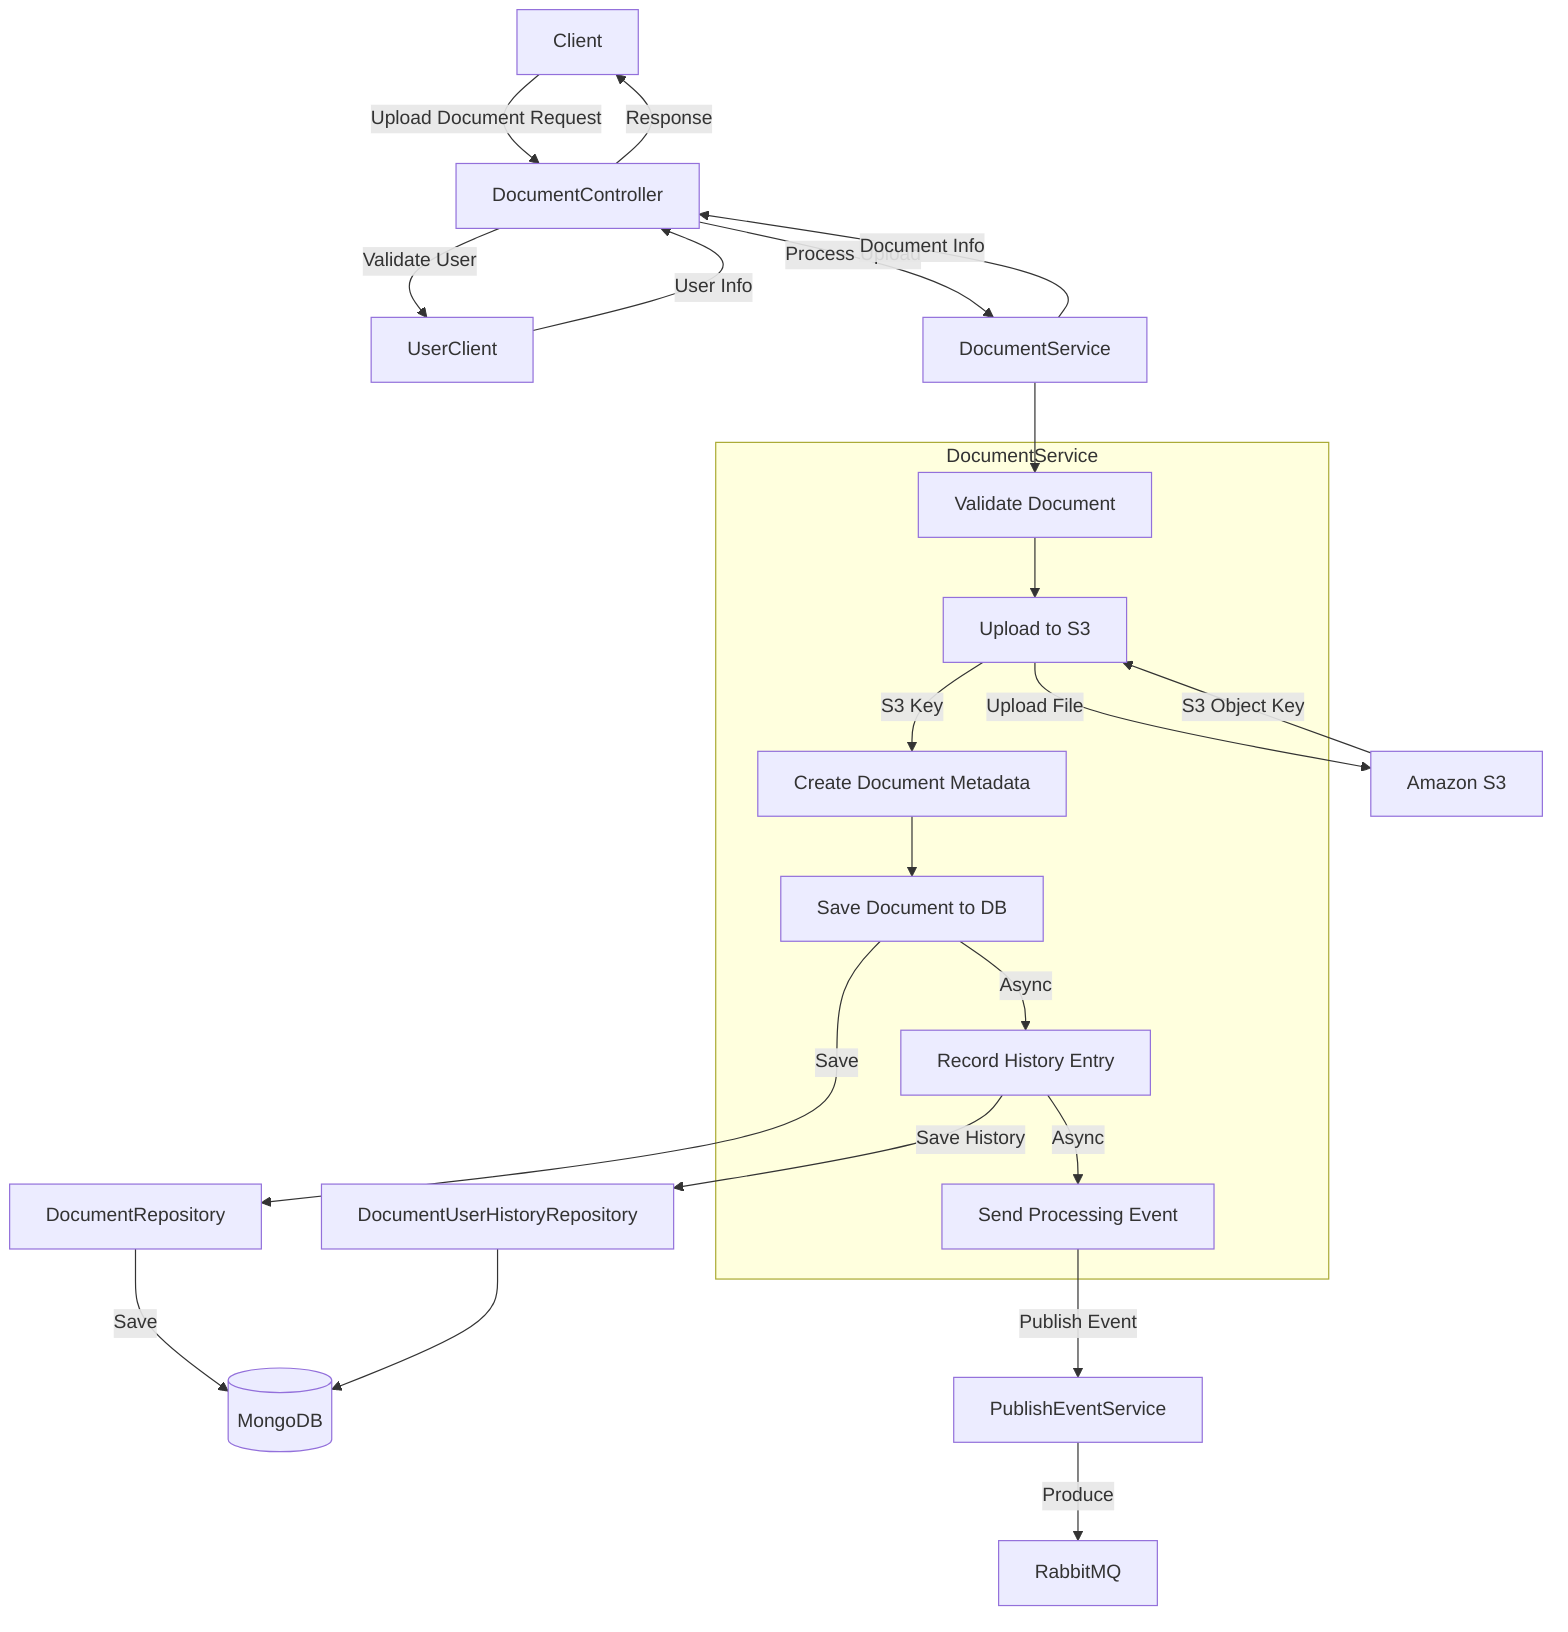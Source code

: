 flowchart TD
    Client[Client] --> |Upload Document Request| DC[DocumentController]
    DC --> |Validate User| UC[UserClient]
    UC --> |User Info| DC
    DC --> |Process Upload| DS[DocumentService]

    subgraph DocumentService
        validateDoc[Validate Document]
        uploadToS3[Upload to S3]
        createMetadata[Create Document Metadata]
        saveDocument[Save Document to DB]
        recordHistory[Record History Entry]
        sendEvent[Send Processing Event]
    end

    DS --> validateDoc
    validateDoc --> uploadToS3
    uploadToS3 --> |S3 Key| createMetadata
    createMetadata --> saveDocument
    saveDocument --> |Async| recordHistory
    recordHistory --> |Async| sendEvent

    uploadToS3 --> |Upload File| S3[Amazon S3]
    S3 --> |S3 Object Key| uploadToS3
    saveDocument --> |Save| DR[DocumentRepository]
    DR --> |Save| MongoDB[(MongoDB)]
    recordHistory --> |Save History| DUHR[DocumentUserHistoryRepository]
    DUHR --> MongoDB
    sendEvent --> |Publish Event| PES[PublishEventService]
    PES --> |Produce| RMQ[RabbitMQ]

    DS --> |Document Info| DC
    DC --> |Response| Client
